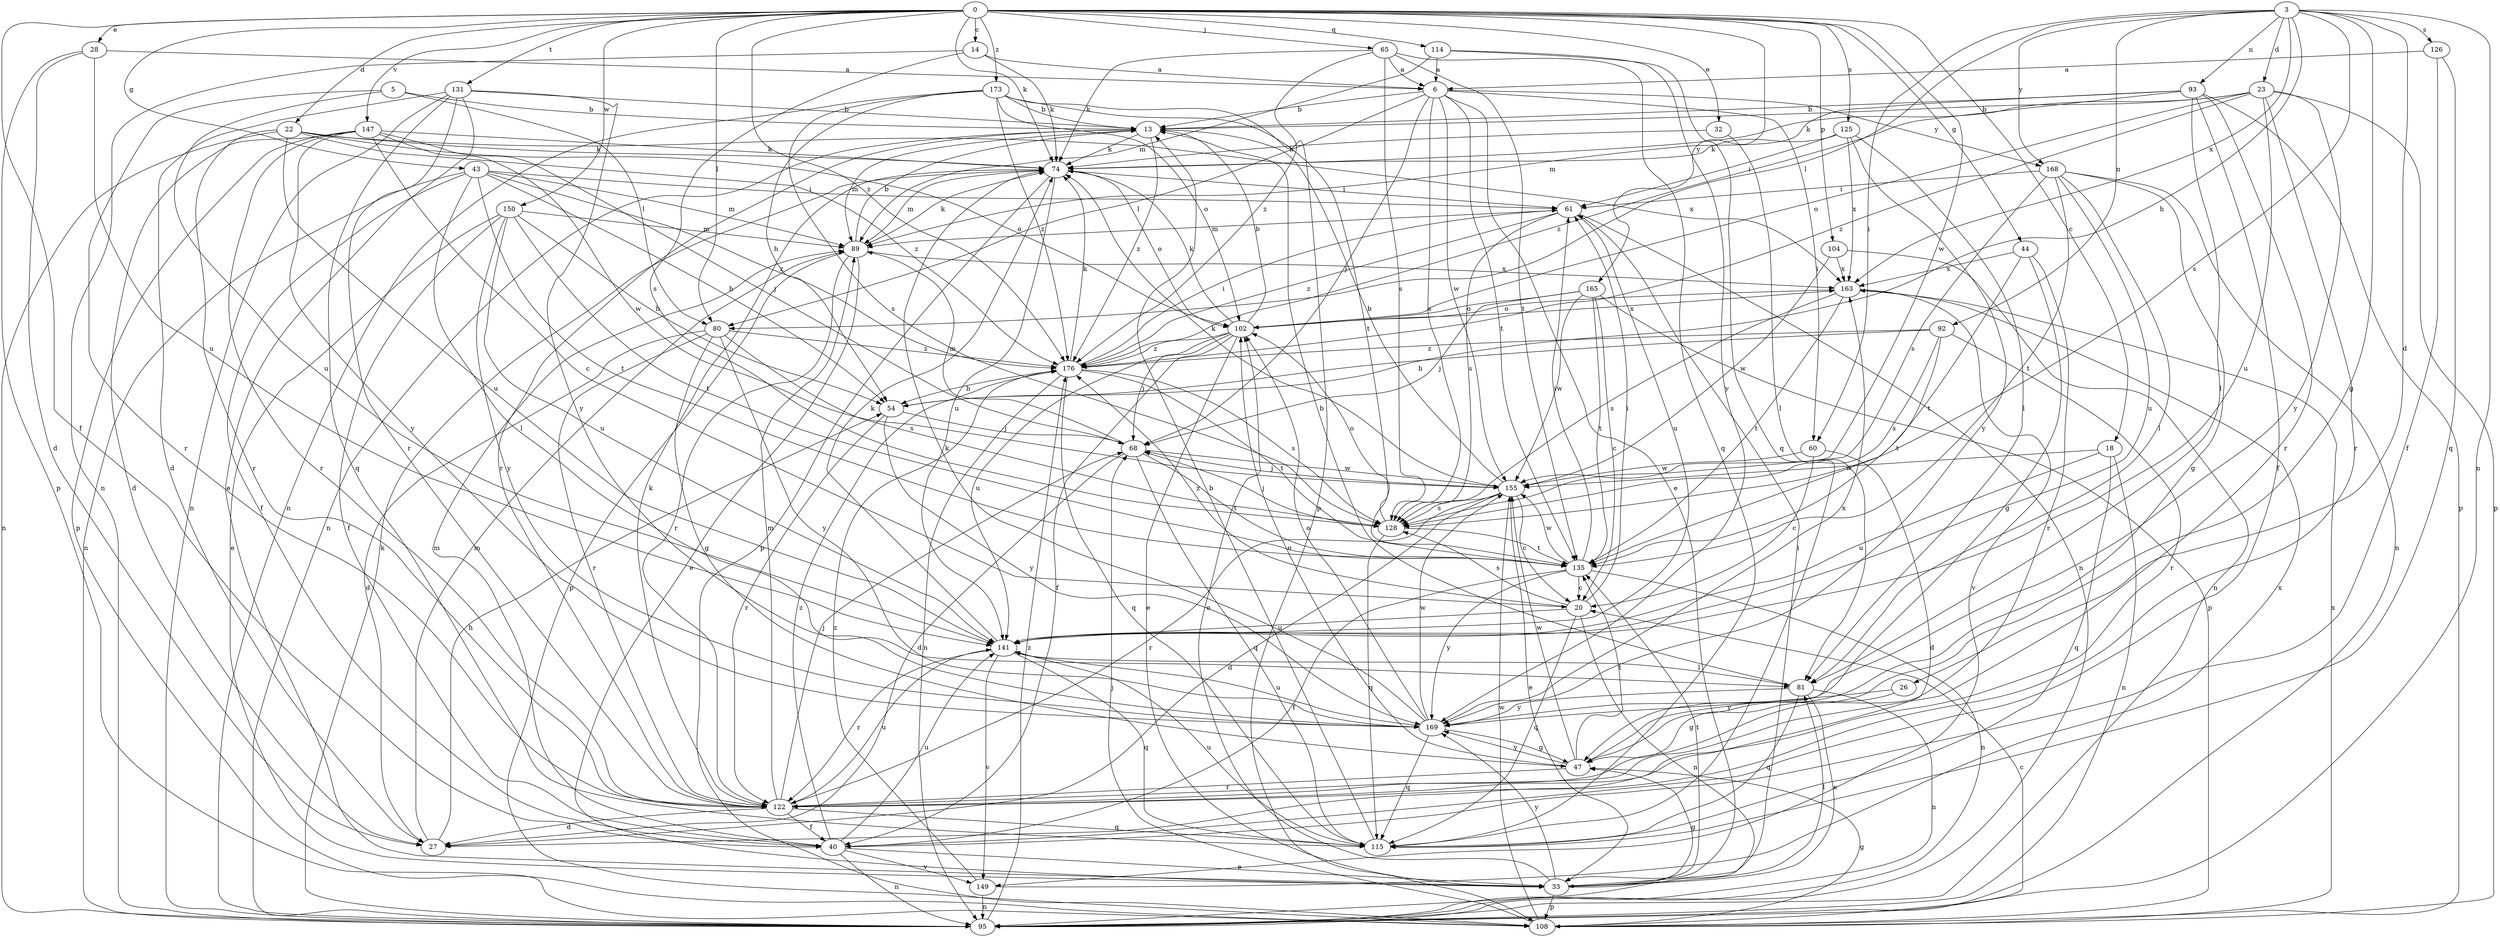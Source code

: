 strict digraph  {
0;
3;
5;
6;
13;
14;
18;
20;
22;
23;
26;
27;
28;
32;
33;
40;
43;
44;
47;
54;
60;
61;
65;
68;
74;
80;
81;
89;
92;
93;
95;
102;
104;
108;
114;
115;
122;
125;
126;
128;
131;
135;
141;
147;
149;
150;
155;
163;
165;
168;
169;
173;
176;
0 -> 14  [label=c];
0 -> 18  [label=c];
0 -> 22  [label=d];
0 -> 28  [label=e];
0 -> 32  [label=e];
0 -> 40  [label=f];
0 -> 43  [label=g];
0 -> 44  [label=g];
0 -> 65  [label=j];
0 -> 74  [label=k];
0 -> 80  [label=l];
0 -> 104  [label=p];
0 -> 114  [label=q];
0 -> 125  [label=s];
0 -> 131  [label=t];
0 -> 147  [label=v];
0 -> 150  [label=w];
0 -> 155  [label=w];
0 -> 165  [label=y];
0 -> 173  [label=z];
0 -> 176  [label=z];
3 -> 23  [label=d];
3 -> 26  [label=d];
3 -> 47  [label=g];
3 -> 54  [label=h];
3 -> 60  [label=i];
3 -> 80  [label=l];
3 -> 92  [label=n];
3 -> 93  [label=n];
3 -> 95  [label=n];
3 -> 126  [label=s];
3 -> 128  [label=s];
3 -> 163  [label=x];
3 -> 168  [label=y];
5 -> 13  [label=b];
5 -> 80  [label=l];
5 -> 122  [label=r];
5 -> 141  [label=u];
6 -> 13  [label=b];
6 -> 33  [label=e];
6 -> 60  [label=i];
6 -> 68  [label=j];
6 -> 80  [label=l];
6 -> 128  [label=s];
6 -> 135  [label=t];
6 -> 155  [label=w];
6 -> 168  [label=y];
13 -> 74  [label=k];
13 -> 89  [label=m];
13 -> 95  [label=n];
13 -> 122  [label=r];
13 -> 176  [label=z];
14 -> 6  [label=a];
14 -> 74  [label=k];
14 -> 95  [label=n];
14 -> 128  [label=s];
18 -> 95  [label=n];
18 -> 115  [label=q];
18 -> 141  [label=u];
18 -> 155  [label=w];
20 -> 61  [label=i];
20 -> 95  [label=n];
20 -> 115  [label=q];
20 -> 128  [label=s];
20 -> 141  [label=u];
20 -> 176  [label=z];
22 -> 74  [label=k];
22 -> 95  [label=n];
22 -> 102  [label=o];
22 -> 122  [label=r];
22 -> 141  [label=u];
22 -> 163  [label=x];
22 -> 176  [label=z];
23 -> 13  [label=b];
23 -> 74  [label=k];
23 -> 102  [label=o];
23 -> 108  [label=p];
23 -> 122  [label=r];
23 -> 141  [label=u];
23 -> 169  [label=y];
23 -> 176  [label=z];
26 -> 47  [label=g];
26 -> 169  [label=y];
27 -> 54  [label=h];
27 -> 89  [label=m];
28 -> 6  [label=a];
28 -> 27  [label=d];
28 -> 108  [label=p];
28 -> 141  [label=u];
32 -> 74  [label=k];
32 -> 81  [label=l];
33 -> 47  [label=g];
33 -> 61  [label=i];
33 -> 81  [label=l];
33 -> 102  [label=o];
33 -> 108  [label=p];
33 -> 135  [label=t];
33 -> 169  [label=y];
40 -> 33  [label=e];
40 -> 89  [label=m];
40 -> 95  [label=n];
40 -> 141  [label=u];
40 -> 149  [label=v];
40 -> 176  [label=z];
43 -> 40  [label=f];
43 -> 54  [label=h];
43 -> 61  [label=i];
43 -> 81  [label=l];
43 -> 89  [label=m];
43 -> 95  [label=n];
43 -> 135  [label=t];
43 -> 176  [label=z];
44 -> 47  [label=g];
44 -> 122  [label=r];
44 -> 135  [label=t];
44 -> 163  [label=x];
47 -> 102  [label=o];
47 -> 122  [label=r];
47 -> 135  [label=t];
47 -> 155  [label=w];
47 -> 169  [label=y];
54 -> 68  [label=j];
54 -> 122  [label=r];
54 -> 169  [label=y];
60 -> 20  [label=c];
60 -> 27  [label=d];
60 -> 155  [label=w];
61 -> 89  [label=m];
61 -> 95  [label=n];
61 -> 128  [label=s];
61 -> 141  [label=u];
61 -> 176  [label=z];
65 -> 6  [label=a];
65 -> 74  [label=k];
65 -> 115  [label=q];
65 -> 128  [label=s];
65 -> 135  [label=t];
65 -> 176  [label=z];
68 -> 27  [label=d];
68 -> 89  [label=m];
68 -> 115  [label=q];
68 -> 135  [label=t];
68 -> 155  [label=w];
74 -> 61  [label=i];
74 -> 89  [label=m];
74 -> 102  [label=o];
74 -> 108  [label=p];
74 -> 141  [label=u];
80 -> 27  [label=d];
80 -> 47  [label=g];
80 -> 122  [label=r];
80 -> 128  [label=s];
80 -> 169  [label=y];
80 -> 176  [label=z];
81 -> 13  [label=b];
81 -> 33  [label=e];
81 -> 95  [label=n];
81 -> 115  [label=q];
81 -> 169  [label=y];
89 -> 13  [label=b];
89 -> 33  [label=e];
89 -> 74  [label=k];
89 -> 108  [label=p];
89 -> 122  [label=r];
89 -> 163  [label=x];
92 -> 54  [label=h];
92 -> 122  [label=r];
92 -> 128  [label=s];
92 -> 135  [label=t];
92 -> 176  [label=z];
93 -> 13  [label=b];
93 -> 40  [label=f];
93 -> 81  [label=l];
93 -> 89  [label=m];
93 -> 108  [label=p];
93 -> 122  [label=r];
93 -> 176  [label=z];
95 -> 74  [label=k];
95 -> 176  [label=z];
102 -> 13  [label=b];
102 -> 33  [label=e];
102 -> 40  [label=f];
102 -> 68  [label=j];
102 -> 74  [label=k];
102 -> 141  [label=u];
102 -> 163  [label=x];
102 -> 176  [label=z];
104 -> 95  [label=n];
104 -> 155  [label=w];
104 -> 163  [label=x];
108 -> 20  [label=c];
108 -> 47  [label=g];
108 -> 68  [label=j];
108 -> 155  [label=w];
108 -> 163  [label=x];
114 -> 6  [label=a];
114 -> 89  [label=m];
114 -> 115  [label=q];
114 -> 169  [label=y];
115 -> 13  [label=b];
115 -> 141  [label=u];
122 -> 27  [label=d];
122 -> 40  [label=f];
122 -> 68  [label=j];
122 -> 74  [label=k];
122 -> 89  [label=m];
122 -> 115  [label=q];
122 -> 141  [label=u];
125 -> 61  [label=i];
125 -> 74  [label=k];
125 -> 81  [label=l];
125 -> 163  [label=x];
125 -> 169  [label=y];
126 -> 6  [label=a];
126 -> 40  [label=f];
126 -> 115  [label=q];
128 -> 68  [label=j];
128 -> 102  [label=o];
128 -> 115  [label=q];
128 -> 135  [label=t];
131 -> 13  [label=b];
131 -> 27  [label=d];
131 -> 33  [label=e];
131 -> 95  [label=n];
131 -> 115  [label=q];
131 -> 122  [label=r];
131 -> 169  [label=y];
135 -> 20  [label=c];
135 -> 40  [label=f];
135 -> 61  [label=i];
135 -> 95  [label=n];
135 -> 155  [label=w];
135 -> 169  [label=y];
141 -> 74  [label=k];
141 -> 81  [label=l];
141 -> 115  [label=q];
141 -> 122  [label=r];
141 -> 149  [label=v];
147 -> 20  [label=c];
147 -> 27  [label=d];
147 -> 68  [label=j];
147 -> 74  [label=k];
147 -> 108  [label=p];
147 -> 122  [label=r];
147 -> 155  [label=w];
147 -> 169  [label=y];
149 -> 95  [label=n];
149 -> 163  [label=x];
149 -> 176  [label=z];
150 -> 33  [label=e];
150 -> 40  [label=f];
150 -> 54  [label=h];
150 -> 89  [label=m];
150 -> 135  [label=t];
150 -> 141  [label=u];
150 -> 169  [label=y];
155 -> 13  [label=b];
155 -> 20  [label=c];
155 -> 27  [label=d];
155 -> 33  [label=e];
155 -> 68  [label=j];
155 -> 74  [label=k];
155 -> 122  [label=r];
155 -> 128  [label=s];
163 -> 102  [label=o];
163 -> 128  [label=s];
163 -> 135  [label=t];
163 -> 149  [label=v];
165 -> 20  [label=c];
165 -> 68  [label=j];
165 -> 102  [label=o];
165 -> 108  [label=p];
165 -> 135  [label=t];
165 -> 155  [label=w];
168 -> 47  [label=g];
168 -> 61  [label=i];
168 -> 81  [label=l];
168 -> 95  [label=n];
168 -> 128  [label=s];
168 -> 135  [label=t];
168 -> 141  [label=u];
169 -> 47  [label=g];
169 -> 74  [label=k];
169 -> 102  [label=o];
169 -> 115  [label=q];
169 -> 141  [label=u];
169 -> 155  [label=w];
169 -> 163  [label=x];
173 -> 13  [label=b];
173 -> 54  [label=h];
173 -> 95  [label=n];
173 -> 102  [label=o];
173 -> 108  [label=p];
173 -> 128  [label=s];
173 -> 135  [label=t];
173 -> 176  [label=z];
176 -> 54  [label=h];
176 -> 61  [label=i];
176 -> 74  [label=k];
176 -> 95  [label=n];
176 -> 115  [label=q];
176 -> 128  [label=s];
176 -> 135  [label=t];
}
